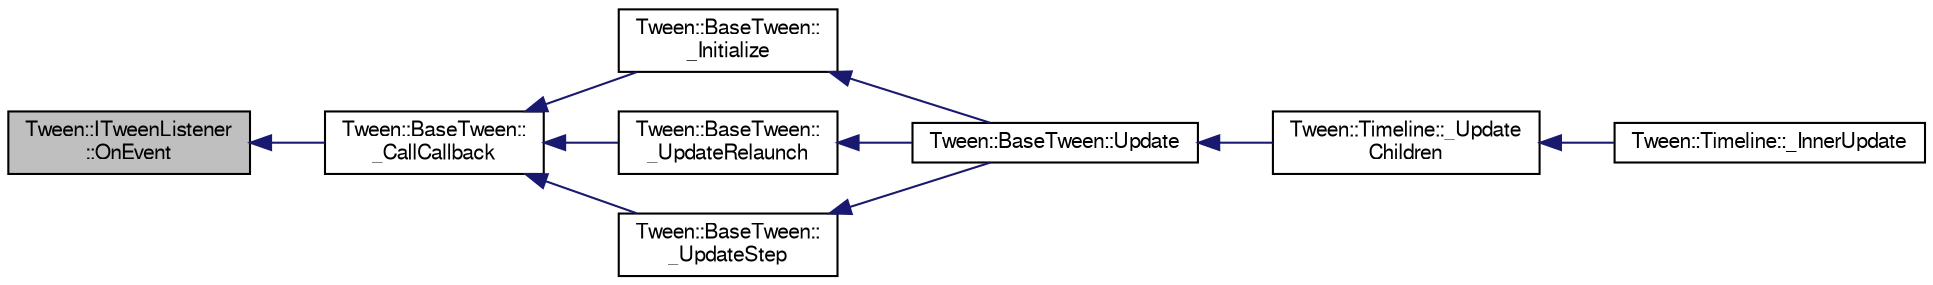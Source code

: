 digraph "Tween::ITweenListener::OnEvent"
{
  bgcolor="transparent";
  edge [fontname="FreeSans",fontsize="10",labelfontname="FreeSans",labelfontsize="10"];
  node [fontname="FreeSans",fontsize="10",shape=record];
  rankdir="LR";
  Node1 [label="Tween::ITweenListener\l::OnEvent",height=0.2,width=0.4,color="black", fillcolor="grey75", style="filled" fontcolor="black"];
  Node1 -> Node2 [dir="back",color="midnightblue",fontsize="10",style="solid",fontname="FreeSans"];
  Node2 [label="Tween::BaseTween::\l_CallCallback",height=0.2,width=0.4,color="black",URL="$classTween_1_1BaseTween.html#a1d26bdc75f61f9fdfae7250c87f7f8dd"];
  Node2 -> Node3 [dir="back",color="midnightblue",fontsize="10",style="solid",fontname="FreeSans"];
  Node3 [label="Tween::BaseTween::\l_Initialize",height=0.2,width=0.4,color="black",URL="$classTween_1_1BaseTween.html#a95e9b44a00813914913570363211317d"];
  Node3 -> Node4 [dir="back",color="midnightblue",fontsize="10",style="solid",fontname="FreeSans"];
  Node4 [label="Tween::BaseTween::Update",height=0.2,width=0.4,color="black",URL="$classTween_1_1BaseTween.html#a4f5403f740f7692474ae91f2f5af560a"];
  Node4 -> Node5 [dir="back",color="midnightblue",fontsize="10",style="solid",fontname="FreeSans"];
  Node5 [label="Tween::Timeline::_Update\lChildren",height=0.2,width=0.4,color="black",URL="$classTween_1_1Timeline.html#a7f1860da70dcd33ee12f19d94cfeb50f"];
  Node5 -> Node6 [dir="back",color="midnightblue",fontsize="10",style="solid",fontname="FreeSans"];
  Node6 [label="Tween::Timeline::_InnerUpdate",height=0.2,width=0.4,color="black",URL="$classTween_1_1Timeline.html#a46fb15526436d8d9bd9d704b875e80f9"];
  Node2 -> Node7 [dir="back",color="midnightblue",fontsize="10",style="solid",fontname="FreeSans"];
  Node7 [label="Tween::BaseTween::\l_UpdateRelaunch",height=0.2,width=0.4,color="black",URL="$classTween_1_1BaseTween.html#a577c790adc4b5f723f0a227361d1bc28"];
  Node7 -> Node4 [dir="back",color="midnightblue",fontsize="10",style="solid",fontname="FreeSans"];
  Node2 -> Node8 [dir="back",color="midnightblue",fontsize="10",style="solid",fontname="FreeSans"];
  Node8 [label="Tween::BaseTween::\l_UpdateStep",height=0.2,width=0.4,color="black",URL="$classTween_1_1BaseTween.html#ae46a8083903822701ed8791f85d427b4"];
  Node8 -> Node4 [dir="back",color="midnightblue",fontsize="10",style="solid",fontname="FreeSans"];
}
